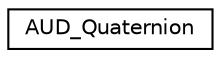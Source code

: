 digraph G
{
  edge [fontname="Helvetica",fontsize="10",labelfontname="Helvetica",labelfontsize="10"];
  node [fontname="Helvetica",fontsize="10",shape=record];
  rankdir=LR;
  Node1 [label="AUD_Quaternion",height=0.2,width=0.4,color="black", fillcolor="white", style="filled",URL="$de/de0/classAUD__Quaternion.html"];
}
